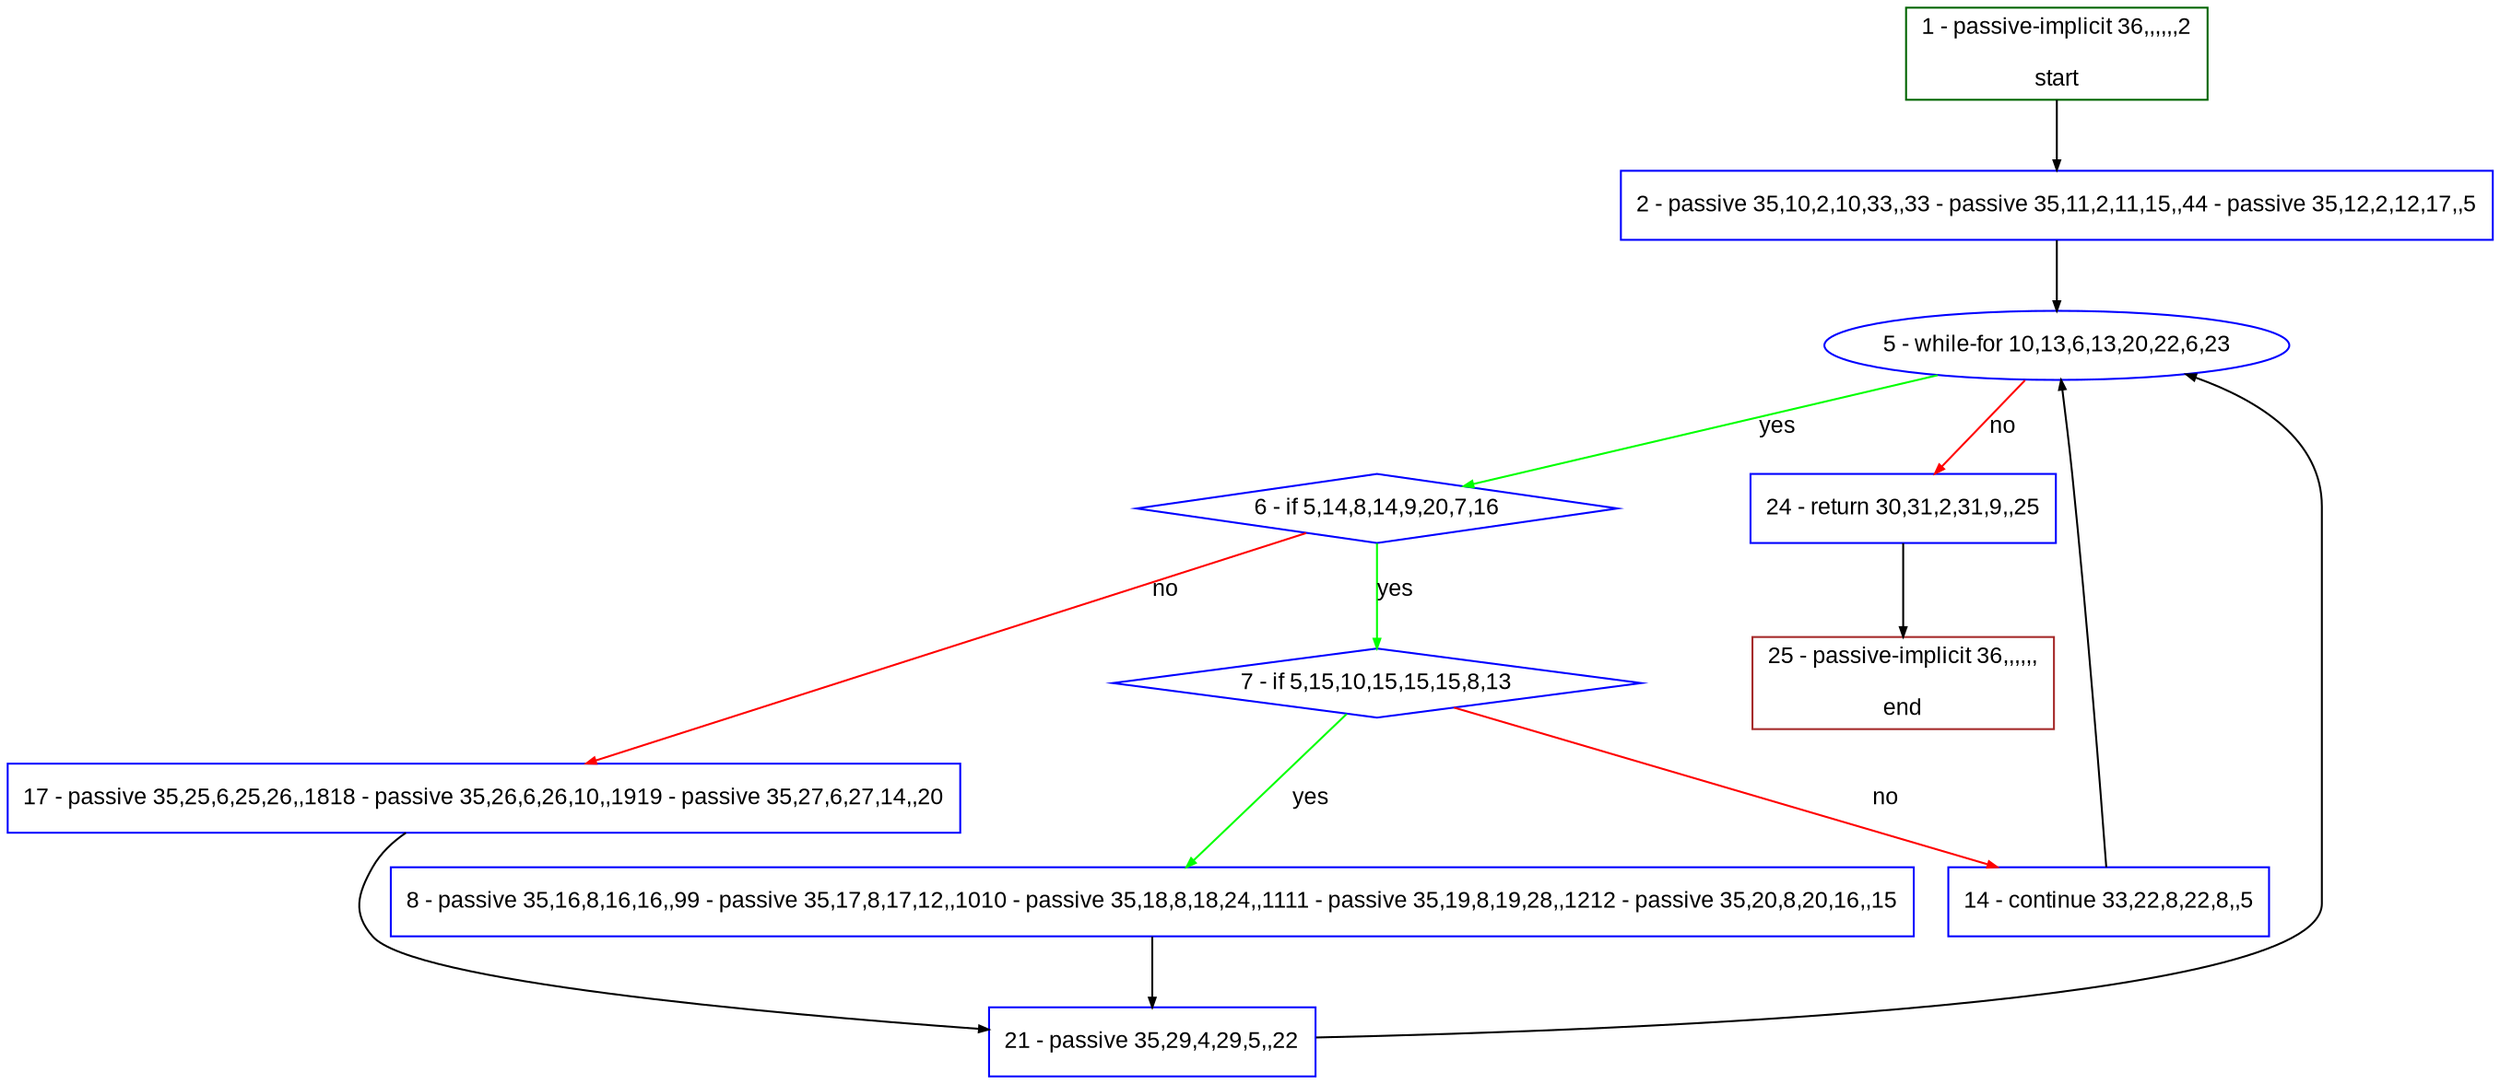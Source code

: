 digraph "" {
  graph [bgcolor="white", fillcolor="#FFFFCC", pack="true", packmode="clust", fontname="Arial", label="", fontsize="12", compound="true", style="rounded,filled"];
  node [node_initialized="no", fillcolor="white", fontname="Arial", label="", color="grey", fontsize="12", fixedsize="false", compound="true", shape="rectangle", style="filled"];
  edge [arrowtail="none", lhead="", fontcolor="black", fontname="Arial", label="", color="black", fontsize="12", arrowhead="normal", arrowsize="0.5", compound="true", ltail="", dir="forward"];
  __N1 [fillcolor="#ffffff", label="2 - passive 35,10,2,10,33,,33 - passive 35,11,2,11,15,,44 - passive 35,12,2,12,17,,5", color="#0000ff", shape="box", style="filled"];
  __N2 [fillcolor="#ffffff", label="1 - passive-implicit 36,,,,,,2\n\nstart", color="#006400", shape="box", style="filled"];
  __N3 [fillcolor="#ffffff", label="5 - while-for 10,13,6,13,20,22,6,23", color="#0000ff", shape="oval", style="filled"];
  __N4 [fillcolor="#ffffff", label="6 - if 5,14,8,14,9,20,7,16", color="#0000ff", shape="diamond", style="filled"];
  __N5 [fillcolor="#ffffff", label="24 - return 30,31,2,31,9,,25", color="#0000ff", shape="box", style="filled"];
  __N6 [fillcolor="#ffffff", label="7 - if 5,15,10,15,15,15,8,13", color="#0000ff", shape="diamond", style="filled"];
  __N7 [fillcolor="#ffffff", label="17 - passive 35,25,6,25,26,,1818 - passive 35,26,6,26,10,,1919 - passive 35,27,6,27,14,,20", color="#0000ff", shape="box", style="filled"];
  __N8 [fillcolor="#ffffff", label="8 - passive 35,16,8,16,16,,99 - passive 35,17,8,17,12,,1010 - passive 35,18,8,18,24,,1111 - passive 35,19,8,19,28,,1212 - passive 35,20,8,20,16,,15", color="#0000ff", shape="box", style="filled"];
  __N9 [fillcolor="#ffffff", label="14 - continue 33,22,8,22,8,,5", color="#0000ff", shape="box", style="filled"];
  __N10 [fillcolor="#ffffff", label="21 - passive 35,29,4,29,5,,22", color="#0000ff", shape="box", style="filled"];
  __N11 [fillcolor="#ffffff", label="25 - passive-implicit 36,,,,,,\n\nend", color="#a52a2a", shape="box", style="filled"];
  __N2 -> __N1 [arrowtail="none", color="#000000", label="", arrowhead="normal", dir="forward"];
  __N1 -> __N3 [arrowtail="none", color="#000000", label="", arrowhead="normal", dir="forward"];
  __N3 -> __N4 [arrowtail="none", color="#00ff00", label="yes", arrowhead="normal", dir="forward"];
  __N3 -> __N5 [arrowtail="none", color="#ff0000", label="no", arrowhead="normal", dir="forward"];
  __N4 -> __N6 [arrowtail="none", color="#00ff00", label="yes", arrowhead="normal", dir="forward"];
  __N4 -> __N7 [arrowtail="none", color="#ff0000", label="no", arrowhead="normal", dir="forward"];
  __N6 -> __N8 [arrowtail="none", color="#00ff00", label="yes", arrowhead="normal", dir="forward"];
  __N6 -> __N9 [arrowtail="none", color="#ff0000", label="no", arrowhead="normal", dir="forward"];
  __N8 -> __N10 [arrowtail="none", color="#000000", label="", arrowhead="normal", dir="forward"];
  __N9 -> __N3 [arrowtail="none", color="#000000", label="", arrowhead="normal", dir="forward"];
  __N7 -> __N10 [arrowtail="none", color="#000000", label="", arrowhead="normal", dir="forward"];
  __N10 -> __N3 [arrowtail="none", color="#000000", label="", arrowhead="normal", dir="forward"];
  __N5 -> __N11 [arrowtail="none", color="#000000", label="", arrowhead="normal", dir="forward"];
}
